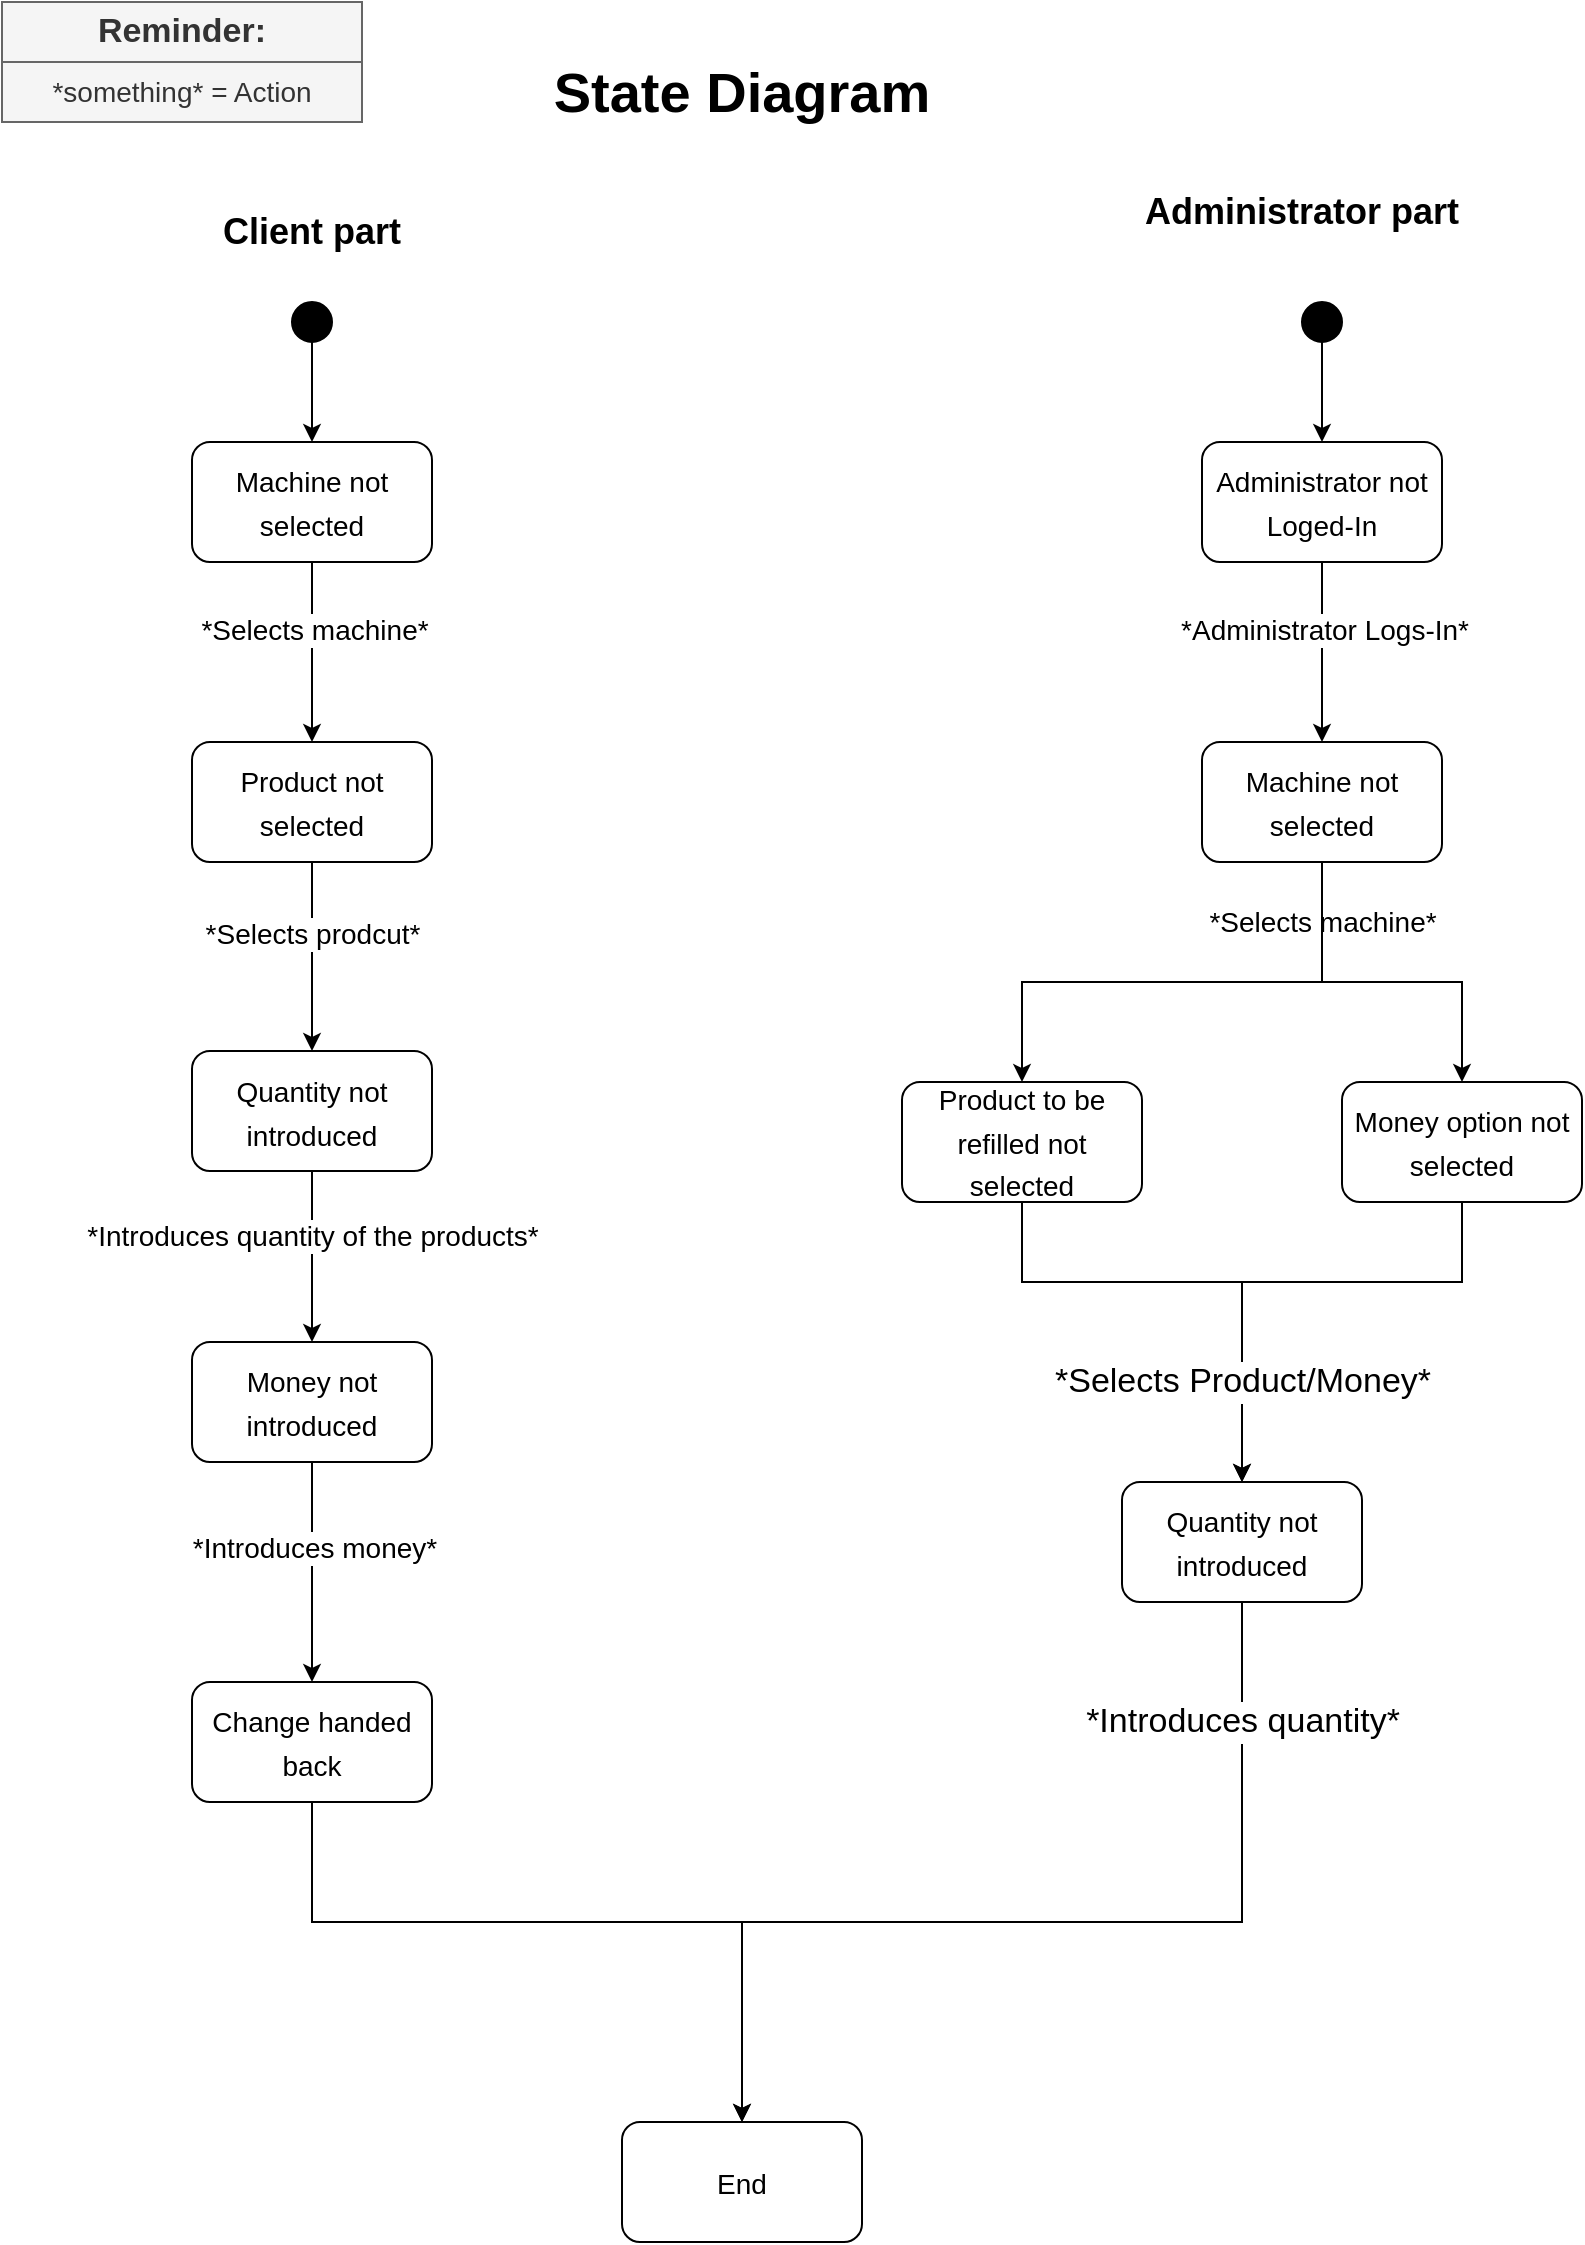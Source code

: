 <mxfile version="17.1.0" type="device"><diagram id="C5RBs43oDa-KdzZeNtuy" name="Page-1"><mxGraphModel dx="1422" dy="762" grid="1" gridSize="10" guides="1" tooltips="1" connect="1" arrows="1" fold="1" page="1" pageScale="1" pageWidth="827" pageHeight="1169" background="#FFFFFF" math="0" shadow="0"><root><mxCell id="WIyWlLk6GJQsqaUBKTNV-0"/><mxCell id="WIyWlLk6GJQsqaUBKTNV-1" parent="WIyWlLk6GJQsqaUBKTNV-0"/><mxCell id="5a_xpqKc_VfIdeOSaKTW-0" value="State Diagram" style="text;html=1;strokeColor=none;fillColor=none;align=center;verticalAlign=middle;whiteSpace=wrap;rounded=0;fontStyle=1;fontSize=28;" vertex="1" parent="WIyWlLk6GJQsqaUBKTNV-1"><mxGeometry x="265" y="30" width="230" height="30" as="geometry"/></mxCell><mxCell id="5a_xpqKc_VfIdeOSaKTW-1" value="Client part" style="text;html=1;strokeColor=none;fillColor=none;align=center;verticalAlign=middle;whiteSpace=wrap;rounded=0;fontSize=18;fontStyle=1" vertex="1" parent="WIyWlLk6GJQsqaUBKTNV-1"><mxGeometry x="100" y="100" width="130" height="30" as="geometry"/></mxCell><mxCell id="5a_xpqKc_VfIdeOSaKTW-2" value="Administrator part" style="text;html=1;strokeColor=none;fillColor=none;align=center;verticalAlign=middle;whiteSpace=wrap;rounded=0;fontSize=18;fontStyle=1" vertex="1" parent="WIyWlLk6GJQsqaUBKTNV-1"><mxGeometry x="580" y="90" width="160" height="30" as="geometry"/></mxCell><mxCell id="5a_xpqKc_VfIdeOSaKTW-28" style="edgeStyle=orthogonalEdgeStyle;rounded=0;orthogonalLoop=1;jettySize=auto;html=1;entryX=0.5;entryY=0;entryDx=0;entryDy=0;fontSize=14;" edge="1" parent="WIyWlLk6GJQsqaUBKTNV-1" source="5a_xpqKc_VfIdeOSaKTW-3" target="5a_xpqKc_VfIdeOSaKTW-27"><mxGeometry relative="1" as="geometry"/></mxCell><mxCell id="5a_xpqKc_VfIdeOSaKTW-29" value="*Selects prodcut*" style="edgeLabel;html=1;align=center;verticalAlign=middle;resizable=0;points=[];fontSize=14;" vertex="1" connectable="0" parent="5a_xpqKc_VfIdeOSaKTW-28"><mxGeometry x="-0.238" relative="1" as="geometry"><mxPoint as="offset"/></mxGeometry></mxCell><mxCell id="5a_xpqKc_VfIdeOSaKTW-3" value="&lt;font style=&quot;font-size: 14px&quot;&gt;Product not selected&lt;/font&gt;" style="rounded=1;whiteSpace=wrap;html=1;fontSize=18;" vertex="1" parent="WIyWlLk6GJQsqaUBKTNV-1"><mxGeometry x="105" y="370" width="120" height="60" as="geometry"/></mxCell><mxCell id="5a_xpqKc_VfIdeOSaKTW-5" style="edgeStyle=orthogonalEdgeStyle;rounded=0;orthogonalLoop=1;jettySize=auto;html=1;entryX=0.5;entryY=0;entryDx=0;entryDy=0;fontSize=14;" edge="1" parent="WIyWlLk6GJQsqaUBKTNV-1" source="5a_xpqKc_VfIdeOSaKTW-4" target="5a_xpqKc_VfIdeOSaKTW-3"><mxGeometry relative="1" as="geometry"/></mxCell><mxCell id="5a_xpqKc_VfIdeOSaKTW-8" value="*Selects machine*" style="edgeLabel;html=1;align=center;verticalAlign=middle;resizable=0;points=[];fontSize=14;" vertex="1" connectable="0" parent="5a_xpqKc_VfIdeOSaKTW-5"><mxGeometry x="-0.25" y="1" relative="1" as="geometry"><mxPoint as="offset"/></mxGeometry></mxCell><mxCell id="5a_xpqKc_VfIdeOSaKTW-4" value="&lt;font style=&quot;font-size: 14px&quot;&gt;Machine not selected&lt;/font&gt;" style="rounded=1;whiteSpace=wrap;html=1;fontSize=18;" vertex="1" parent="WIyWlLk6GJQsqaUBKTNV-1"><mxGeometry x="105" y="220" width="120" height="60" as="geometry"/></mxCell><mxCell id="5a_xpqKc_VfIdeOSaKTW-11" style="edgeStyle=orthogonalEdgeStyle;rounded=0;orthogonalLoop=1;jettySize=auto;html=1;fontSize=14;" edge="1" parent="WIyWlLk6GJQsqaUBKTNV-1" source="5a_xpqKc_VfIdeOSaKTW-6" target="5a_xpqKc_VfIdeOSaKTW-10"><mxGeometry relative="1" as="geometry"/></mxCell><mxCell id="5a_xpqKc_VfIdeOSaKTW-13" value="*Introduces money*" style="edgeLabel;html=1;align=center;verticalAlign=middle;resizable=0;points=[];fontSize=14;" vertex="1" connectable="0" parent="5a_xpqKc_VfIdeOSaKTW-11"><mxGeometry x="-0.218" y="1" relative="1" as="geometry"><mxPoint as="offset"/></mxGeometry></mxCell><mxCell id="5a_xpqKc_VfIdeOSaKTW-6" value="&lt;font style=&quot;font-size: 14px&quot;&gt;Money not introduced&lt;/font&gt;" style="rounded=1;whiteSpace=wrap;html=1;fontSize=18;" vertex="1" parent="WIyWlLk6GJQsqaUBKTNV-1"><mxGeometry x="105" y="670" width="120" height="60" as="geometry"/></mxCell><mxCell id="5a_xpqKc_VfIdeOSaKTW-14" style="edgeStyle=orthogonalEdgeStyle;rounded=0;orthogonalLoop=1;jettySize=auto;html=1;fontSize=14;exitX=0.5;exitY=1;exitDx=0;exitDy=0;" edge="1" parent="WIyWlLk6GJQsqaUBKTNV-1" source="5a_xpqKc_VfIdeOSaKTW-10" target="5a_xpqKc_VfIdeOSaKTW-12"><mxGeometry relative="1" as="geometry"><Array as="points"><mxPoint x="165" y="960"/><mxPoint x="380" y="960"/></Array></mxGeometry></mxCell><mxCell id="5a_xpqKc_VfIdeOSaKTW-10" value="&lt;font style=&quot;font-size: 14px&quot;&gt;Change handed back&lt;/font&gt;" style="rounded=1;whiteSpace=wrap;html=1;fontSize=18;" vertex="1" parent="WIyWlLk6GJQsqaUBKTNV-1"><mxGeometry x="105" y="840" width="120" height="60" as="geometry"/></mxCell><mxCell id="5a_xpqKc_VfIdeOSaKTW-12" value="&lt;span style=&quot;font-size: 14px&quot;&gt;End&lt;/span&gt;" style="rounded=1;whiteSpace=wrap;html=1;fontSize=18;" vertex="1" parent="WIyWlLk6GJQsqaUBKTNV-1"><mxGeometry x="320" y="1060" width="120" height="60" as="geometry"/></mxCell><mxCell id="5a_xpqKc_VfIdeOSaKTW-16" style="edgeStyle=orthogonalEdgeStyle;rounded=0;orthogonalLoop=1;jettySize=auto;html=1;entryX=0.5;entryY=0;entryDx=0;entryDy=0;fontSize=14;" edge="1" parent="WIyWlLk6GJQsqaUBKTNV-1" source="5a_xpqKc_VfIdeOSaKTW-15" target="5a_xpqKc_VfIdeOSaKTW-4"><mxGeometry relative="1" as="geometry"/></mxCell><mxCell id="5a_xpqKc_VfIdeOSaKTW-15" value="" style="ellipse;whiteSpace=wrap;html=1;aspect=fixed;fontSize=14;fillColor=#000000;" vertex="1" parent="WIyWlLk6GJQsqaUBKTNV-1"><mxGeometry x="155" y="150" width="20" height="20" as="geometry"/></mxCell><mxCell id="5a_xpqKc_VfIdeOSaKTW-32" style="edgeStyle=orthogonalEdgeStyle;rounded=0;orthogonalLoop=1;jettySize=auto;html=1;entryX=0.5;entryY=0;entryDx=0;entryDy=0;fontSize=14;" edge="1" parent="WIyWlLk6GJQsqaUBKTNV-1" source="5a_xpqKc_VfIdeOSaKTW-17" target="5a_xpqKc_VfIdeOSaKTW-23"><mxGeometry relative="1" as="geometry"/></mxCell><mxCell id="5a_xpqKc_VfIdeOSaKTW-17" value="" style="ellipse;whiteSpace=wrap;html=1;aspect=fixed;fontSize=14;fillColor=#000000;" vertex="1" parent="WIyWlLk6GJQsqaUBKTNV-1"><mxGeometry x="660" y="150" width="20" height="20" as="geometry"/></mxCell><mxCell id="5a_xpqKc_VfIdeOSaKTW-18" style="edgeStyle=orthogonalEdgeStyle;rounded=0;orthogonalLoop=1;jettySize=auto;html=1;entryX=0.5;entryY=0;entryDx=0;entryDy=0;fontSize=14;" edge="1" parent="WIyWlLk6GJQsqaUBKTNV-1" source="5a_xpqKc_VfIdeOSaKTW-20" target="5a_xpqKc_VfIdeOSaKTW-26"><mxGeometry relative="1" as="geometry"><Array as="points"><mxPoint x="670" y="490"/><mxPoint x="740" y="490"/></Array></mxGeometry></mxCell><mxCell id="5a_xpqKc_VfIdeOSaKTW-19" value="*Selects machine*" style="edgeLabel;html=1;align=center;verticalAlign=middle;resizable=0;points=[];fontSize=14;" vertex="1" connectable="0" parent="5a_xpqKc_VfIdeOSaKTW-18"><mxGeometry x="-0.26" y="-1" relative="1" as="geometry"><mxPoint x="-7" y="-31" as="offset"/></mxGeometry></mxCell><mxCell id="5a_xpqKc_VfIdeOSaKTW-36" style="edgeStyle=orthogonalEdgeStyle;rounded=0;orthogonalLoop=1;jettySize=auto;html=1;fontSize=17;" edge="1" parent="WIyWlLk6GJQsqaUBKTNV-1" source="5a_xpqKc_VfIdeOSaKTW-20" target="5a_xpqKc_VfIdeOSaKTW-35"><mxGeometry relative="1" as="geometry"><Array as="points"><mxPoint x="670" y="490"/><mxPoint x="520" y="490"/></Array></mxGeometry></mxCell><mxCell id="5a_xpqKc_VfIdeOSaKTW-20" value="&lt;span style=&quot;font-size: 14px&quot;&gt;Machine not selected&lt;/span&gt;" style="rounded=1;whiteSpace=wrap;html=1;fontSize=18;" vertex="1" parent="WIyWlLk6GJQsqaUBKTNV-1"><mxGeometry x="610" y="370" width="120" height="60" as="geometry"/></mxCell><mxCell id="5a_xpqKc_VfIdeOSaKTW-21" style="edgeStyle=orthogonalEdgeStyle;rounded=0;orthogonalLoop=1;jettySize=auto;html=1;entryX=0.5;entryY=0;entryDx=0;entryDy=0;fontSize=14;" edge="1" parent="WIyWlLk6GJQsqaUBKTNV-1" source="5a_xpqKc_VfIdeOSaKTW-23" target="5a_xpqKc_VfIdeOSaKTW-20"><mxGeometry relative="1" as="geometry"/></mxCell><mxCell id="5a_xpqKc_VfIdeOSaKTW-22" value="*Administrator Logs-In*" style="edgeLabel;html=1;align=center;verticalAlign=middle;resizable=0;points=[];fontSize=14;" vertex="1" connectable="0" parent="5a_xpqKc_VfIdeOSaKTW-21"><mxGeometry x="-0.25" y="1" relative="1" as="geometry"><mxPoint as="offset"/></mxGeometry></mxCell><mxCell id="5a_xpqKc_VfIdeOSaKTW-23" value="&lt;font style=&quot;font-size: 14px&quot;&gt;Administrator not Loged-In&lt;/font&gt;" style="rounded=1;whiteSpace=wrap;html=1;fontSize=18;" vertex="1" parent="WIyWlLk6GJQsqaUBKTNV-1"><mxGeometry x="610" y="220" width="120" height="60" as="geometry"/></mxCell><mxCell id="5a_xpqKc_VfIdeOSaKTW-39" style="edgeStyle=orthogonalEdgeStyle;rounded=0;orthogonalLoop=1;jettySize=auto;html=1;fontSize=17;entryX=0.5;entryY=0;entryDx=0;entryDy=0;" edge="1" parent="WIyWlLk6GJQsqaUBKTNV-1" source="5a_xpqKc_VfIdeOSaKTW-26" target="5a_xpqKc_VfIdeOSaKTW-37"><mxGeometry relative="1" as="geometry"><mxPoint x="630" y="670" as="targetPoint"/><Array as="points"><mxPoint x="740" y="640"/><mxPoint x="630" y="640"/></Array></mxGeometry></mxCell><mxCell id="5a_xpqKc_VfIdeOSaKTW-26" value="&lt;font style=&quot;font-size: 14px&quot;&gt;Money option not selected&lt;/font&gt;" style="rounded=1;whiteSpace=wrap;html=1;fontSize=18;" vertex="1" parent="WIyWlLk6GJQsqaUBKTNV-1"><mxGeometry x="680" y="540" width="120" height="60" as="geometry"/></mxCell><mxCell id="5a_xpqKc_VfIdeOSaKTW-30" style="edgeStyle=orthogonalEdgeStyle;rounded=0;orthogonalLoop=1;jettySize=auto;html=1;fontSize=14;" edge="1" parent="WIyWlLk6GJQsqaUBKTNV-1" source="5a_xpqKc_VfIdeOSaKTW-27" target="5a_xpqKc_VfIdeOSaKTW-6"><mxGeometry relative="1" as="geometry"/></mxCell><mxCell id="5a_xpqKc_VfIdeOSaKTW-31" value="*Introduces quantity of the products*" style="edgeLabel;html=1;align=center;verticalAlign=middle;resizable=0;points=[];fontSize=14;" vertex="1" connectable="0" parent="5a_xpqKc_VfIdeOSaKTW-30"><mxGeometry x="-0.263" relative="1" as="geometry"><mxPoint y="1" as="offset"/></mxGeometry></mxCell><mxCell id="5a_xpqKc_VfIdeOSaKTW-27" value="&lt;font style=&quot;font-size: 14px&quot;&gt;Quantity not introduced&lt;/font&gt;" style="rounded=1;whiteSpace=wrap;html=1;fontSize=18;" vertex="1" parent="WIyWlLk6GJQsqaUBKTNV-1"><mxGeometry x="105" y="524.5" width="120" height="60" as="geometry"/></mxCell><mxCell id="5a_xpqKc_VfIdeOSaKTW-33" value="*something* = Action" style="text;html=1;strokeColor=#666666;fillColor=#f5f5f5;align=center;verticalAlign=middle;whiteSpace=wrap;rounded=0;fontSize=14;fontColor=#333333;shadow=0;" vertex="1" parent="WIyWlLk6GJQsqaUBKTNV-1"><mxGeometry x="10" y="30" width="180" height="30" as="geometry"/></mxCell><mxCell id="5a_xpqKc_VfIdeOSaKTW-34" value="&lt;b&gt;&lt;font style=&quot;font-size: 17px&quot;&gt;Reminder:&lt;/font&gt;&lt;/b&gt;" style="text;html=1;strokeColor=#666666;fillColor=#f5f5f5;align=center;verticalAlign=middle;whiteSpace=wrap;rounded=0;fontSize=14;fontColor=#333333;shadow=0;" vertex="1" parent="WIyWlLk6GJQsqaUBKTNV-1"><mxGeometry x="10" width="180" height="30" as="geometry"/></mxCell><mxCell id="5a_xpqKc_VfIdeOSaKTW-38" style="edgeStyle=orthogonalEdgeStyle;rounded=0;orthogonalLoop=1;jettySize=auto;html=1;fontSize=17;" edge="1" parent="WIyWlLk6GJQsqaUBKTNV-1" source="5a_xpqKc_VfIdeOSaKTW-35" target="5a_xpqKc_VfIdeOSaKTW-37"><mxGeometry relative="1" as="geometry"><Array as="points"><mxPoint x="520" y="640"/><mxPoint x="630" y="640"/></Array></mxGeometry></mxCell><mxCell id="5a_xpqKc_VfIdeOSaKTW-41" value="*Selects Product/Money*" style="edgeLabel;html=1;align=center;verticalAlign=middle;resizable=0;points=[];fontSize=17;" vertex="1" connectable="0" parent="5a_xpqKc_VfIdeOSaKTW-38"><mxGeometry x="0.4" y="3" relative="1" as="geometry"><mxPoint x="-3" y="25" as="offset"/></mxGeometry></mxCell><mxCell id="5a_xpqKc_VfIdeOSaKTW-35" value="&lt;font style=&quot;font-size: 14px&quot;&gt;Product to be refilled not selected&lt;/font&gt;" style="rounded=1;whiteSpace=wrap;html=1;fontSize=18;" vertex="1" parent="WIyWlLk6GJQsqaUBKTNV-1"><mxGeometry x="460" y="540" width="120" height="60" as="geometry"/></mxCell><mxCell id="5a_xpqKc_VfIdeOSaKTW-42" style="edgeStyle=orthogonalEdgeStyle;rounded=0;orthogonalLoop=1;jettySize=auto;html=1;entryX=0.5;entryY=0;entryDx=0;entryDy=0;fontSize=17;" edge="1" parent="WIyWlLk6GJQsqaUBKTNV-1" source="5a_xpqKc_VfIdeOSaKTW-37" target="5a_xpqKc_VfIdeOSaKTW-12"><mxGeometry relative="1" as="geometry"><Array as="points"><mxPoint x="630" y="960"/><mxPoint x="380" y="960"/></Array></mxGeometry></mxCell><mxCell id="5a_xpqKc_VfIdeOSaKTW-43" value="*Introduces quantity*" style="edgeLabel;html=1;align=center;verticalAlign=middle;resizable=0;points=[];fontSize=17;" vertex="1" connectable="0" parent="5a_xpqKc_VfIdeOSaKTW-42"><mxGeometry x="-0.82" y="2" relative="1" as="geometry"><mxPoint x="-2" y="14" as="offset"/></mxGeometry></mxCell><mxCell id="5a_xpqKc_VfIdeOSaKTW-37" value="&lt;font style=&quot;font-size: 14px&quot;&gt;Quantity not introduced&lt;/font&gt;" style="rounded=1;whiteSpace=wrap;html=1;fontSize=18;" vertex="1" parent="WIyWlLk6GJQsqaUBKTNV-1"><mxGeometry x="570" y="740" width="120" height="60" as="geometry"/></mxCell></root></mxGraphModel></diagram></mxfile>